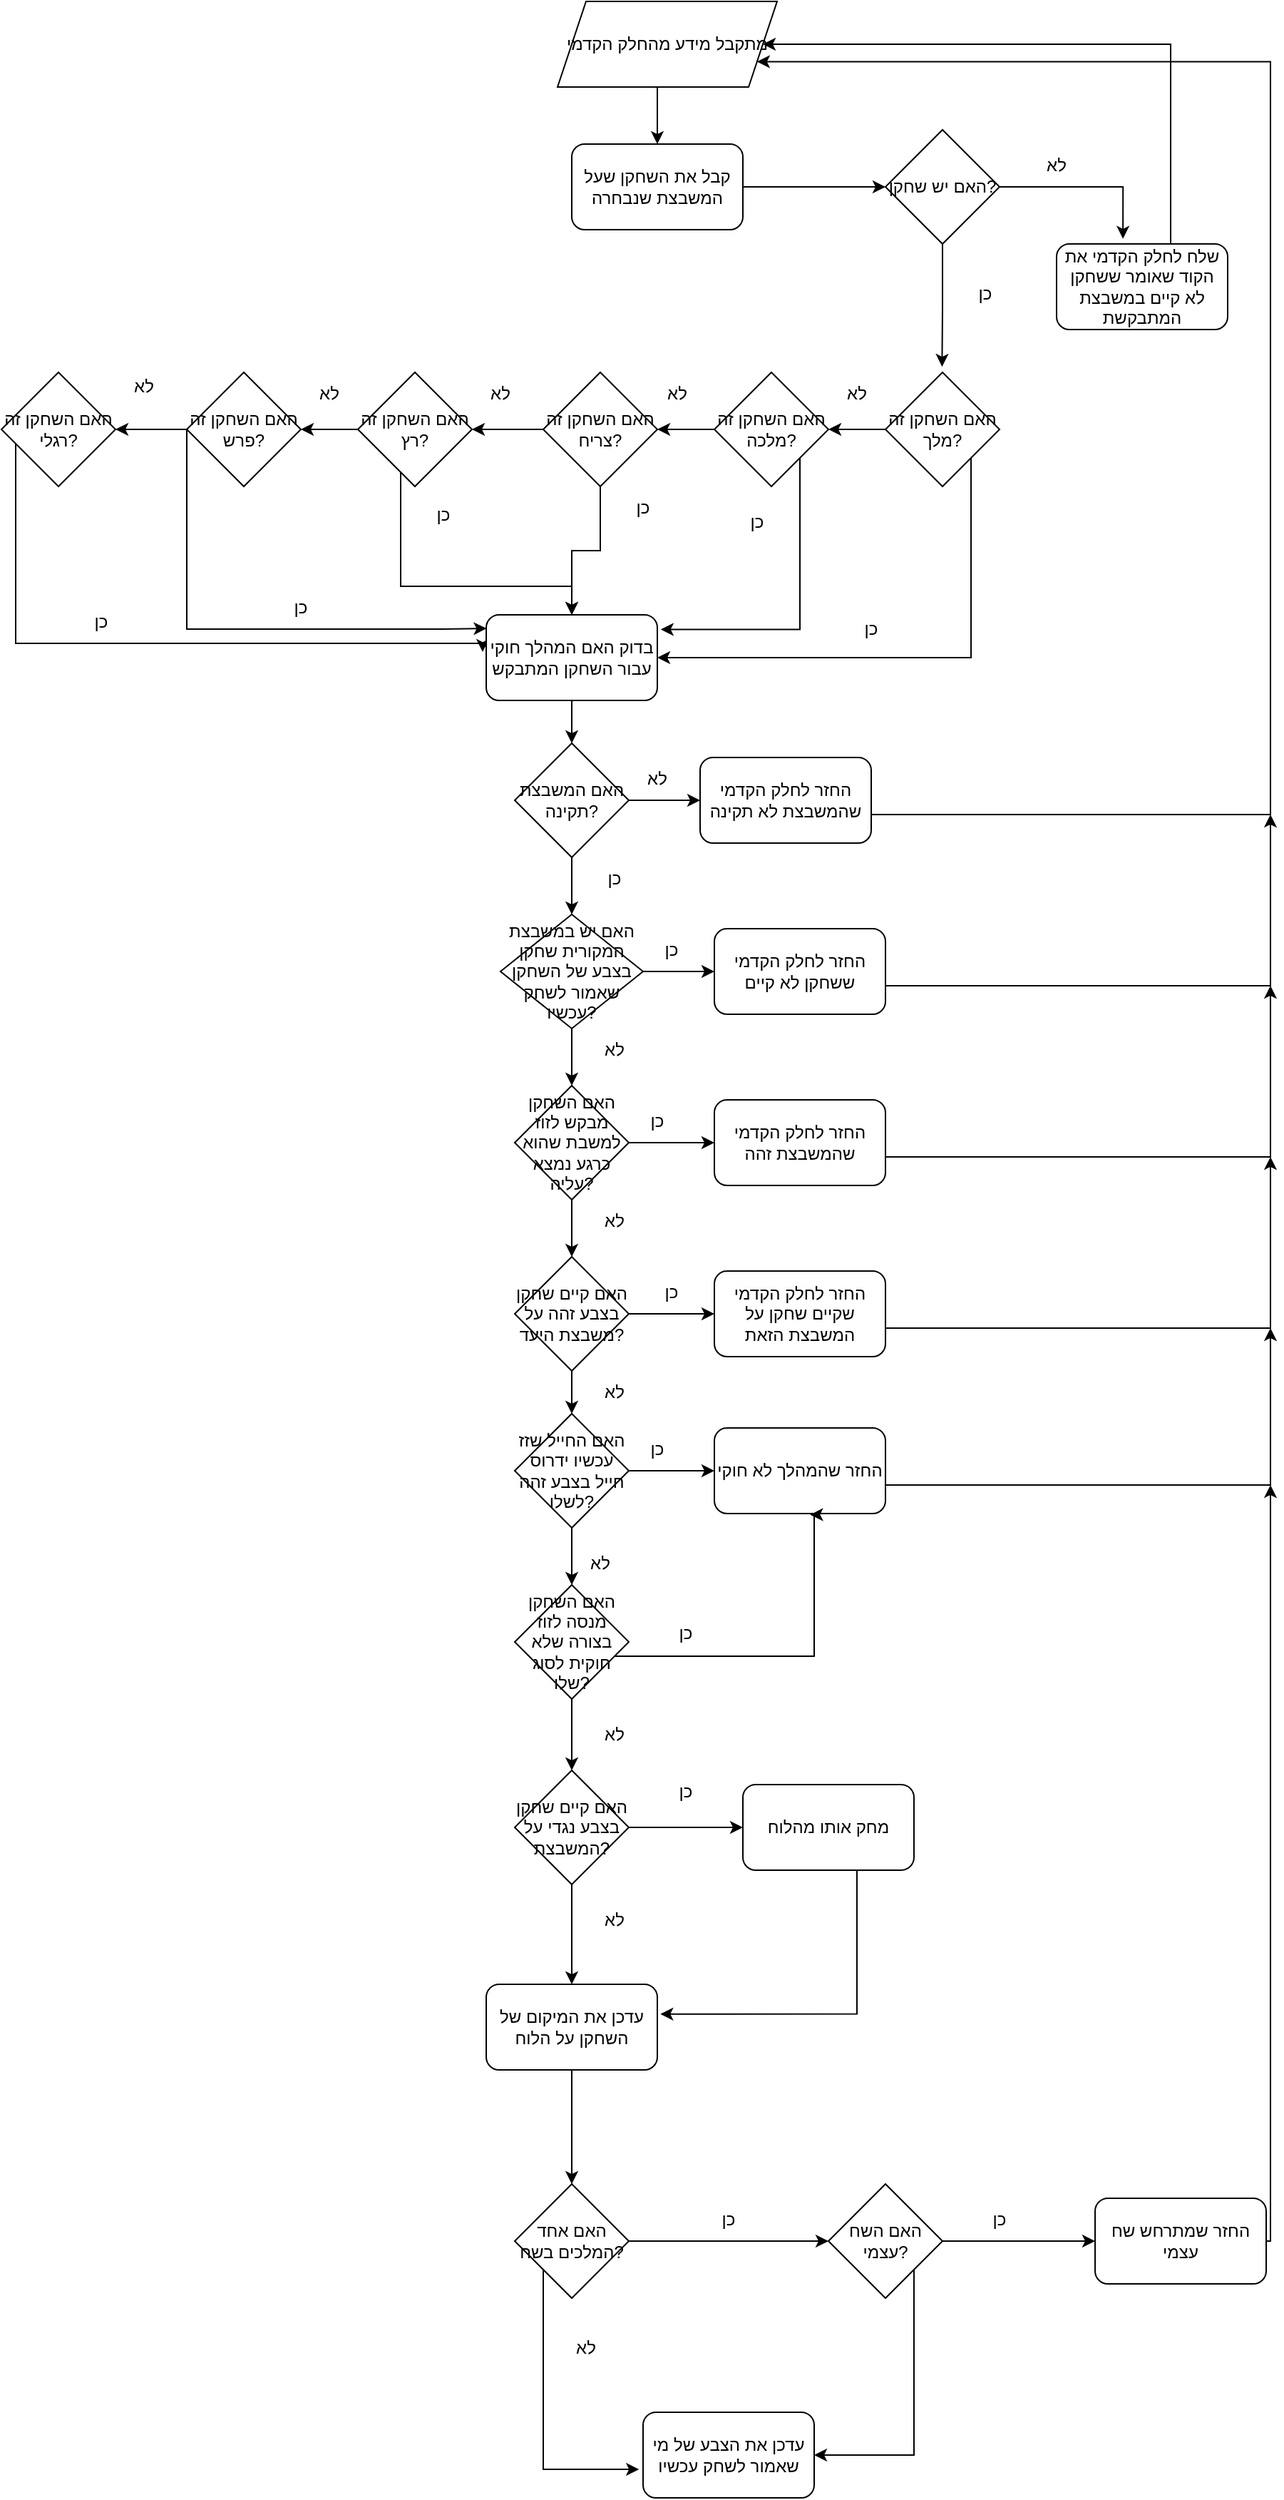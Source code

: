 <mxfile version="17.2.2" type="device"><diagram id="noqoFHfLM-k4XGSDNCbS" name="Page-1"><mxGraphModel dx="2012" dy="635" grid="1" gridSize="10" guides="1" tooltips="1" connect="1" arrows="1" fold="1" page="1" pageScale="1" pageWidth="827" pageHeight="1169" math="0" shadow="0"><root><mxCell id="0"/><mxCell id="1" parent="0"/><mxCell id="x1llTatyysDHDTepRp5R-5" value="" style="edgeStyle=orthogonalEdgeStyle;rounded=0;orthogonalLoop=1;jettySize=auto;html=1;" edge="1" parent="1" source="x1llTatyysDHDTepRp5R-1" target="x1llTatyysDHDTepRp5R-2"><mxGeometry relative="1" as="geometry"><Array as="points"><mxPoint x="400" y="110"/><mxPoint x="400" y="110"/></Array></mxGeometry></mxCell><mxCell id="x1llTatyysDHDTepRp5R-1" value="מתקבל מידע מהחלק הקדמי" style="shape=parallelogram;perimeter=parallelogramPerimeter;whiteSpace=wrap;html=1;fixedSize=1;" vertex="1" parent="1"><mxGeometry x="330" y="40" width="154" height="60" as="geometry"/></mxCell><mxCell id="x1llTatyysDHDTepRp5R-4" value="" style="edgeStyle=orthogonalEdgeStyle;rounded=0;orthogonalLoop=1;jettySize=auto;html=1;" edge="1" parent="1" source="x1llTatyysDHDTepRp5R-2" target="x1llTatyysDHDTepRp5R-3"><mxGeometry relative="1" as="geometry"/></mxCell><mxCell id="x1llTatyysDHDTepRp5R-2" value="קבל את השחקן שעל המשבצת שנבחרה" style="rounded=1;whiteSpace=wrap;html=1;" vertex="1" parent="1"><mxGeometry x="340" y="140" width="120" height="60" as="geometry"/></mxCell><mxCell id="x1llTatyysDHDTepRp5R-7" style="edgeStyle=orthogonalEdgeStyle;rounded=0;orthogonalLoop=1;jettySize=auto;html=1;entryX=0.388;entryY=-0.06;entryDx=0;entryDy=0;entryPerimeter=0;" edge="1" parent="1" source="x1llTatyysDHDTepRp5R-3" target="x1llTatyysDHDTepRp5R-6"><mxGeometry relative="1" as="geometry"><mxPoint x="730" y="170" as="targetPoint"/><Array as="points"><mxPoint x="727" y="170"/></Array></mxGeometry></mxCell><mxCell id="x1llTatyysDHDTepRp5R-11" value="" style="edgeStyle=orthogonalEdgeStyle;rounded=0;orthogonalLoop=1;jettySize=auto;html=1;entryX=0.496;entryY=-0.049;entryDx=0;entryDy=0;entryPerimeter=0;" edge="1" parent="1" source="x1llTatyysDHDTepRp5R-3" target="x1llTatyysDHDTepRp5R-15"><mxGeometry relative="1" as="geometry"><mxPoint x="600" y="290" as="targetPoint"/></mxGeometry></mxCell><mxCell id="x1llTatyysDHDTepRp5R-3" value="האם יש שחקן?" style="rhombus;whiteSpace=wrap;html=1;" vertex="1" parent="1"><mxGeometry x="560" y="130" width="80" height="80" as="geometry"/></mxCell><mxCell id="x1llTatyysDHDTepRp5R-9" style="edgeStyle=orthogonalEdgeStyle;rounded=0;orthogonalLoop=1;jettySize=auto;html=1;entryX=1;entryY=0.5;entryDx=0;entryDy=0;" edge="1" parent="1" source="x1llTatyysDHDTepRp5R-6" target="x1llTatyysDHDTepRp5R-1"><mxGeometry relative="1" as="geometry"><mxPoint x="740" y="70" as="targetPoint"/><Array as="points"><mxPoint x="760" y="70"/></Array></mxGeometry></mxCell><mxCell id="x1llTatyysDHDTepRp5R-6" value="שלח לחלק הקדמי את הקוד שאומר ששחקן לא קיים במשבצת המתבקשת" style="rounded=1;whiteSpace=wrap;html=1;" vertex="1" parent="1"><mxGeometry x="680" y="210" width="120" height="60" as="geometry"/></mxCell><mxCell id="x1llTatyysDHDTepRp5R-8" value="לא" style="text;html=1;strokeColor=none;fillColor=none;align=center;verticalAlign=middle;whiteSpace=wrap;rounded=0;" vertex="1" parent="1"><mxGeometry x="650" y="140" width="60" height="30" as="geometry"/></mxCell><mxCell id="x1llTatyysDHDTepRp5R-29" style="edgeStyle=orthogonalEdgeStyle;rounded=0;orthogonalLoop=1;jettySize=auto;html=1;entryX=-0.021;entryY=0.434;entryDx=0;entryDy=0;entryPerimeter=0;" edge="1" parent="1" source="x1llTatyysDHDTepRp5R-13" target="x1llTatyysDHDTepRp5R-28"><mxGeometry relative="1" as="geometry"><mxPoint x="-20" y="490" as="targetPoint"/><Array as="points"><mxPoint x="-50" y="490"/><mxPoint x="278" y="490"/></Array></mxGeometry></mxCell><mxCell id="x1llTatyysDHDTepRp5R-13" value="האם השחקן זה רגלי?" style="rhombus;whiteSpace=wrap;html=1;" vertex="1" parent="1"><mxGeometry x="-60" y="300" width="80" height="80" as="geometry"/></mxCell><mxCell id="x1llTatyysDHDTepRp5R-26" value="" style="edgeStyle=orthogonalEdgeStyle;rounded=0;orthogonalLoop=1;jettySize=auto;html=1;" edge="1" parent="1" source="x1llTatyysDHDTepRp5R-14" target="x1llTatyysDHDTepRp5R-13"><mxGeometry relative="1" as="geometry"/></mxCell><mxCell id="x1llTatyysDHDTepRp5R-30" style="edgeStyle=orthogonalEdgeStyle;rounded=0;orthogonalLoop=1;jettySize=auto;html=1;entryX=0.002;entryY=0.159;entryDx=0;entryDy=0;entryPerimeter=0;" edge="1" parent="1" source="x1llTatyysDHDTepRp5R-14" target="x1llTatyysDHDTepRp5R-28"><mxGeometry relative="1" as="geometry"><mxPoint x="250" y="470" as="targetPoint"/><Array as="points"><mxPoint x="70" y="480"/><mxPoint x="250" y="480"/></Array></mxGeometry></mxCell><mxCell id="x1llTatyysDHDTepRp5R-14" value="האם השחקן זה פרש?" style="rhombus;whiteSpace=wrap;html=1;" vertex="1" parent="1"><mxGeometry x="70" y="300" width="80" height="80" as="geometry"/></mxCell><mxCell id="x1llTatyysDHDTepRp5R-22" value="" style="edgeStyle=orthogonalEdgeStyle;rounded=0;orthogonalLoop=1;jettySize=auto;html=1;" edge="1" parent="1" source="x1llTatyysDHDTepRp5R-15" target="x1llTatyysDHDTepRp5R-16"><mxGeometry relative="1" as="geometry"/></mxCell><mxCell id="x1llTatyysDHDTepRp5R-34" style="edgeStyle=orthogonalEdgeStyle;rounded=0;orthogonalLoop=1;jettySize=auto;html=1;entryX=1;entryY=0.5;entryDx=0;entryDy=0;" edge="1" parent="1" source="x1llTatyysDHDTepRp5R-15" target="x1llTatyysDHDTepRp5R-28"><mxGeometry relative="1" as="geometry"><mxPoint x="600" y="500" as="targetPoint"/><Array as="points"><mxPoint x="620" y="500"/></Array></mxGeometry></mxCell><mxCell id="x1llTatyysDHDTepRp5R-15" value="האם השחקן זה מלך?" style="rhombus;whiteSpace=wrap;html=1;" vertex="1" parent="1"><mxGeometry x="560" y="300" width="80" height="80" as="geometry"/></mxCell><mxCell id="x1llTatyysDHDTepRp5R-23" value="" style="edgeStyle=orthogonalEdgeStyle;rounded=0;orthogonalLoop=1;jettySize=auto;html=1;" edge="1" parent="1" source="x1llTatyysDHDTepRp5R-16" target="x1llTatyysDHDTepRp5R-17"><mxGeometry relative="1" as="geometry"/></mxCell><mxCell id="x1llTatyysDHDTepRp5R-33" style="edgeStyle=orthogonalEdgeStyle;rounded=0;orthogonalLoop=1;jettySize=auto;html=1;entryX=1.02;entryY=0.17;entryDx=0;entryDy=0;entryPerimeter=0;" edge="1" parent="1" source="x1llTatyysDHDTepRp5R-16" target="x1llTatyysDHDTepRp5R-28"><mxGeometry relative="1" as="geometry"><mxPoint x="480" y="480" as="targetPoint"/><Array as="points"><mxPoint x="500" y="480"/></Array></mxGeometry></mxCell><mxCell id="x1llTatyysDHDTepRp5R-16" value="האם השחקן זה מלכה?" style="rhombus;whiteSpace=wrap;html=1;" vertex="1" parent="1"><mxGeometry x="440" y="300" width="80" height="80" as="geometry"/></mxCell><mxCell id="x1llTatyysDHDTepRp5R-24" value="" style="edgeStyle=orthogonalEdgeStyle;rounded=0;orthogonalLoop=1;jettySize=auto;html=1;" edge="1" parent="1" source="x1llTatyysDHDTepRp5R-17" target="x1llTatyysDHDTepRp5R-18"><mxGeometry relative="1" as="geometry"/></mxCell><mxCell id="x1llTatyysDHDTepRp5R-32" value="" style="edgeStyle=orthogonalEdgeStyle;rounded=0;orthogonalLoop=1;jettySize=auto;html=1;" edge="1" parent="1" source="x1llTatyysDHDTepRp5R-17" target="x1llTatyysDHDTepRp5R-28"><mxGeometry relative="1" as="geometry"/></mxCell><mxCell id="x1llTatyysDHDTepRp5R-17" value="האם השחקן זה צריח?" style="rhombus;whiteSpace=wrap;html=1;" vertex="1" parent="1"><mxGeometry x="320" y="300" width="80" height="80" as="geometry"/></mxCell><mxCell id="x1llTatyysDHDTepRp5R-25" value="" style="edgeStyle=orthogonalEdgeStyle;rounded=0;orthogonalLoop=1;jettySize=auto;html=1;" edge="1" parent="1" source="x1llTatyysDHDTepRp5R-18" target="x1llTatyysDHDTepRp5R-14"><mxGeometry relative="1" as="geometry"/></mxCell><mxCell id="x1llTatyysDHDTepRp5R-31" style="edgeStyle=orthogonalEdgeStyle;rounded=0;orthogonalLoop=1;jettySize=auto;html=1;entryX=0.5;entryY=0;entryDx=0;entryDy=0;" edge="1" parent="1" source="x1llTatyysDHDTepRp5R-18" target="x1llTatyysDHDTepRp5R-28"><mxGeometry relative="1" as="geometry"><mxPoint x="340" y="460" as="targetPoint"/><Array as="points"><mxPoint x="220" y="450"/><mxPoint x="340" y="450"/></Array></mxGeometry></mxCell><mxCell id="x1llTatyysDHDTepRp5R-18" value="האם השחקן זה רץ?" style="rhombus;whiteSpace=wrap;html=1;" vertex="1" parent="1"><mxGeometry x="190" y="300" width="80" height="80" as="geometry"/></mxCell><mxCell id="x1llTatyysDHDTepRp5R-19" value="כן" style="text;html=1;strokeColor=none;fillColor=none;align=center;verticalAlign=middle;whiteSpace=wrap;rounded=0;" vertex="1" parent="1"><mxGeometry x="600" y="230" width="60" height="30" as="geometry"/></mxCell><mxCell id="x1llTatyysDHDTepRp5R-36" value="" style="edgeStyle=orthogonalEdgeStyle;rounded=0;orthogonalLoop=1;jettySize=auto;html=1;" edge="1" parent="1" source="x1llTatyysDHDTepRp5R-28" target="x1llTatyysDHDTepRp5R-35"><mxGeometry relative="1" as="geometry"/></mxCell><mxCell id="x1llTatyysDHDTepRp5R-28" value="בדוק האם המהלך חוקי עבור השחקן המתבקש" style="rounded=1;whiteSpace=wrap;html=1;" vertex="1" parent="1"><mxGeometry x="280" y="470" width="120" height="60" as="geometry"/></mxCell><mxCell id="x1llTatyysDHDTepRp5R-39" value="" style="edgeStyle=orthogonalEdgeStyle;rounded=0;orthogonalLoop=1;jettySize=auto;html=1;" edge="1" parent="1" source="x1llTatyysDHDTepRp5R-35" target="x1llTatyysDHDTepRp5R-37"><mxGeometry relative="1" as="geometry"/></mxCell><mxCell id="x1llTatyysDHDTepRp5R-41" value="" style="edgeStyle=orthogonalEdgeStyle;rounded=0;orthogonalLoop=1;jettySize=auto;html=1;" edge="1" parent="1" source="x1llTatyysDHDTepRp5R-35" target="x1llTatyysDHDTepRp5R-40"><mxGeometry relative="1" as="geometry"/></mxCell><mxCell id="x1llTatyysDHDTepRp5R-35" value="האם המשבצת תקינה?" style="rhombus;whiteSpace=wrap;html=1;" vertex="1" parent="1"><mxGeometry x="300" y="560" width="80" height="80" as="geometry"/></mxCell><mxCell id="x1llTatyysDHDTepRp5R-38" style="edgeStyle=orthogonalEdgeStyle;rounded=0;orthogonalLoop=1;jettySize=auto;html=1;entryX=1;entryY=0.75;entryDx=0;entryDy=0;" edge="1" parent="1" source="x1llTatyysDHDTepRp5R-37" target="x1llTatyysDHDTepRp5R-1"><mxGeometry relative="1" as="geometry"><mxPoint x="820" y="100" as="targetPoint"/><Array as="points"><mxPoint x="830" y="610"/><mxPoint x="830" y="82"/></Array></mxGeometry></mxCell><mxCell id="x1llTatyysDHDTepRp5R-37" value="החזר לחלק הקדמי שהמשבצת לא תקינה" style="rounded=1;whiteSpace=wrap;html=1;" vertex="1" parent="1"><mxGeometry x="430" y="570" width="120" height="60" as="geometry"/></mxCell><mxCell id="x1llTatyysDHDTepRp5R-43" value="" style="edgeStyle=orthogonalEdgeStyle;rounded=0;orthogonalLoop=1;jettySize=auto;html=1;" edge="1" parent="1" source="x1llTatyysDHDTepRp5R-40" target="x1llTatyysDHDTepRp5R-42"><mxGeometry relative="1" as="geometry"/></mxCell><mxCell id="x1llTatyysDHDTepRp5R-46" value="" style="edgeStyle=orthogonalEdgeStyle;rounded=0;orthogonalLoop=1;jettySize=auto;html=1;" edge="1" parent="1" source="x1llTatyysDHDTepRp5R-40" target="x1llTatyysDHDTepRp5R-45"><mxGeometry relative="1" as="geometry"/></mxCell><mxCell id="x1llTatyysDHDTepRp5R-40" value="האם יש במשבצת המקורית שחקן בצבע של השחקן שאמור לשחק עכשיו?" style="rhombus;whiteSpace=wrap;html=1;" vertex="1" parent="1"><mxGeometry x="290" y="680" width="100" height="80" as="geometry"/></mxCell><mxCell id="x1llTatyysDHDTepRp5R-44" style="edgeStyle=orthogonalEdgeStyle;rounded=0;orthogonalLoop=1;jettySize=auto;html=1;" edge="1" parent="1" source="x1llTatyysDHDTepRp5R-42"><mxGeometry relative="1" as="geometry"><mxPoint x="830" y="610" as="targetPoint"/><Array as="points"><mxPoint x="830" y="730"/><mxPoint x="830" y="610"/></Array></mxGeometry></mxCell><mxCell id="x1llTatyysDHDTepRp5R-42" value="החזר לחלק הקדמי ששחקן לא קיים" style="rounded=1;whiteSpace=wrap;html=1;" vertex="1" parent="1"><mxGeometry x="440" y="690" width="120" height="60" as="geometry"/></mxCell><mxCell id="x1llTatyysDHDTepRp5R-48" value="" style="edgeStyle=orthogonalEdgeStyle;rounded=0;orthogonalLoop=1;jettySize=auto;html=1;" edge="1" parent="1" source="x1llTatyysDHDTepRp5R-45" target="x1llTatyysDHDTepRp5R-47"><mxGeometry relative="1" as="geometry"/></mxCell><mxCell id="x1llTatyysDHDTepRp5R-53" value="" style="edgeStyle=orthogonalEdgeStyle;rounded=0;orthogonalLoop=1;jettySize=auto;html=1;" edge="1" parent="1" source="x1llTatyysDHDTepRp5R-45" target="x1llTatyysDHDTepRp5R-52"><mxGeometry relative="1" as="geometry"/></mxCell><mxCell id="x1llTatyysDHDTepRp5R-45" value="האם השחקן מבקש לזוז למשבת שהוא כרגע נמצא עליה?" style="rhombus;whiteSpace=wrap;html=1;" vertex="1" parent="1"><mxGeometry x="300" y="800" width="80" height="80" as="geometry"/></mxCell><mxCell id="x1llTatyysDHDTepRp5R-51" style="edgeStyle=orthogonalEdgeStyle;rounded=0;orthogonalLoop=1;jettySize=auto;html=1;" edge="1" parent="1" source="x1llTatyysDHDTepRp5R-47"><mxGeometry relative="1" as="geometry"><mxPoint x="830" y="730" as="targetPoint"/><Array as="points"><mxPoint x="830" y="850"/></Array></mxGeometry></mxCell><mxCell id="x1llTatyysDHDTepRp5R-47" value="החזר לחלק הקדמי שהמשבצת זהה" style="rounded=1;whiteSpace=wrap;html=1;" vertex="1" parent="1"><mxGeometry x="440" y="810" width="120" height="60" as="geometry"/></mxCell><mxCell id="x1llTatyysDHDTepRp5R-55" value="" style="edgeStyle=orthogonalEdgeStyle;rounded=0;orthogonalLoop=1;jettySize=auto;html=1;" edge="1" parent="1" source="x1llTatyysDHDTepRp5R-52" target="x1llTatyysDHDTepRp5R-54"><mxGeometry relative="1" as="geometry"/></mxCell><mxCell id="x1llTatyysDHDTepRp5R-58" value="" style="edgeStyle=orthogonalEdgeStyle;rounded=0;orthogonalLoop=1;jettySize=auto;html=1;" edge="1" parent="1" source="x1llTatyysDHDTepRp5R-52" target="x1llTatyysDHDTepRp5R-57"><mxGeometry relative="1" as="geometry"/></mxCell><mxCell id="x1llTatyysDHDTepRp5R-52" value="האם קיים שחקן בצבע זהה על משבצת היעד?" style="rhombus;whiteSpace=wrap;html=1;" vertex="1" parent="1"><mxGeometry x="300" y="920" width="80" height="80" as="geometry"/></mxCell><mxCell id="x1llTatyysDHDTepRp5R-56" style="edgeStyle=orthogonalEdgeStyle;rounded=0;orthogonalLoop=1;jettySize=auto;html=1;" edge="1" parent="1" source="x1llTatyysDHDTepRp5R-54"><mxGeometry relative="1" as="geometry"><mxPoint x="830" y="850" as="targetPoint"/><Array as="points"><mxPoint x="830" y="970"/></Array></mxGeometry></mxCell><mxCell id="x1llTatyysDHDTepRp5R-54" value="החזר לחלק הקדמי שקיים שחקן על המשבצת הזאת" style="rounded=1;whiteSpace=wrap;html=1;" vertex="1" parent="1"><mxGeometry x="440" y="930" width="120" height="60" as="geometry"/></mxCell><mxCell id="x1llTatyysDHDTepRp5R-60" value="" style="edgeStyle=orthogonalEdgeStyle;rounded=0;orthogonalLoop=1;jettySize=auto;html=1;" edge="1" parent="1" source="x1llTatyysDHDTepRp5R-57" target="x1llTatyysDHDTepRp5R-59"><mxGeometry relative="1" as="geometry"/></mxCell><mxCell id="x1llTatyysDHDTepRp5R-64" value="" style="edgeStyle=orthogonalEdgeStyle;rounded=0;orthogonalLoop=1;jettySize=auto;html=1;" edge="1" parent="1" source="x1llTatyysDHDTepRp5R-57" target="x1llTatyysDHDTepRp5R-63"><mxGeometry relative="1" as="geometry"/></mxCell><mxCell id="x1llTatyysDHDTepRp5R-57" value="האם החייל שזז עכשיו ידרוס חייל בצבע זהה לשלו?" style="rhombus;whiteSpace=wrap;html=1;" vertex="1" parent="1"><mxGeometry x="300" y="1030" width="80" height="80" as="geometry"/></mxCell><mxCell id="x1llTatyysDHDTepRp5R-61" style="edgeStyle=orthogonalEdgeStyle;rounded=0;orthogonalLoop=1;jettySize=auto;html=1;" edge="1" parent="1" source="x1llTatyysDHDTepRp5R-59"><mxGeometry relative="1" as="geometry"><mxPoint x="830" y="970" as="targetPoint"/><Array as="points"><mxPoint x="830" y="1080"/></Array></mxGeometry></mxCell><mxCell id="x1llTatyysDHDTepRp5R-59" value="החזר שהמהלך לא חוקי" style="rounded=1;whiteSpace=wrap;html=1;" vertex="1" parent="1"><mxGeometry x="440" y="1040" width="120" height="60" as="geometry"/></mxCell><mxCell id="x1llTatyysDHDTepRp5R-67" style="edgeStyle=orthogonalEdgeStyle;rounded=0;orthogonalLoop=1;jettySize=auto;html=1;entryX=0.56;entryY=1.014;entryDx=0;entryDy=0;entryPerimeter=0;" edge="1" parent="1" source="x1llTatyysDHDTepRp5R-63" target="x1llTatyysDHDTepRp5R-59"><mxGeometry relative="1" as="geometry"><mxPoint x="510" y="1190" as="targetPoint"/><Array as="points"><mxPoint x="510" y="1200"/><mxPoint x="510" y="1101"/></Array></mxGeometry></mxCell><mxCell id="x1llTatyysDHDTepRp5R-97" value="" style="edgeStyle=orthogonalEdgeStyle;rounded=0;orthogonalLoop=1;jettySize=auto;html=1;" edge="1" parent="1" source="x1llTatyysDHDTepRp5R-63" target="x1llTatyysDHDTepRp5R-94"><mxGeometry relative="1" as="geometry"/></mxCell><mxCell id="x1llTatyysDHDTepRp5R-63" value="האם השחקן מנסה לזוז בצורה שלא חוקית לסוג שלו?" style="rhombus;whiteSpace=wrap;html=1;" vertex="1" parent="1"><mxGeometry x="300" y="1150" width="80" height="80" as="geometry"/></mxCell><mxCell id="x1llTatyysDHDTepRp5R-68" value="לא" style="text;html=1;strokeColor=none;fillColor=none;align=center;verticalAlign=middle;whiteSpace=wrap;rounded=0;" vertex="1" parent="1"><mxGeometry x="370" y="570" width="60" height="30" as="geometry"/></mxCell><mxCell id="x1llTatyysDHDTepRp5R-71" value="לא" style="text;html=1;strokeColor=none;fillColor=none;align=center;verticalAlign=middle;whiteSpace=wrap;rounded=0;" vertex="1" parent="1"><mxGeometry x="340" y="760" width="60" height="30" as="geometry"/></mxCell><mxCell id="x1llTatyysDHDTepRp5R-72" value="לא" style="text;html=1;strokeColor=none;fillColor=none;align=center;verticalAlign=middle;whiteSpace=wrap;rounded=0;" vertex="1" parent="1"><mxGeometry x="340" y="880" width="60" height="30" as="geometry"/></mxCell><mxCell id="x1llTatyysDHDTepRp5R-73" value="לא" style="text;html=1;strokeColor=none;fillColor=none;align=center;verticalAlign=middle;whiteSpace=wrap;rounded=0;" vertex="1" parent="1"><mxGeometry x="340" y="1000" width="60" height="30" as="geometry"/></mxCell><mxCell id="x1llTatyysDHDTepRp5R-74" value="לא" style="text;html=1;strokeColor=none;fillColor=none;align=center;verticalAlign=middle;whiteSpace=wrap;rounded=0;" vertex="1" parent="1"><mxGeometry x="330" y="1120" width="60" height="30" as="geometry"/></mxCell><mxCell id="x1llTatyysDHDTepRp5R-75" value="לא" style="text;html=1;strokeColor=none;fillColor=none;align=center;verticalAlign=middle;whiteSpace=wrap;rounded=0;" vertex="1" parent="1"><mxGeometry x="510" y="300" width="60" height="30" as="geometry"/></mxCell><mxCell id="x1llTatyysDHDTepRp5R-76" value="לא" style="text;html=1;strokeColor=none;fillColor=none;align=center;verticalAlign=middle;whiteSpace=wrap;rounded=0;" vertex="1" parent="1"><mxGeometry x="384" y="300" width="60" height="30" as="geometry"/></mxCell><mxCell id="x1llTatyysDHDTepRp5R-77" value="לא" style="text;html=1;strokeColor=none;fillColor=none;align=center;verticalAlign=middle;whiteSpace=wrap;rounded=0;" vertex="1" parent="1"><mxGeometry x="260" y="300" width="60" height="30" as="geometry"/></mxCell><mxCell id="x1llTatyysDHDTepRp5R-78" value="לא" style="text;html=1;strokeColor=none;fillColor=none;align=center;verticalAlign=middle;whiteSpace=wrap;rounded=0;" vertex="1" parent="1"><mxGeometry x="140" y="300" width="60" height="30" as="geometry"/></mxCell><mxCell id="x1llTatyysDHDTepRp5R-79" value="לא" style="text;html=1;strokeColor=none;fillColor=none;align=center;verticalAlign=middle;whiteSpace=wrap;rounded=0;" vertex="1" parent="1"><mxGeometry x="10" y="290" width="60" height="40" as="geometry"/></mxCell><mxCell id="x1llTatyysDHDTepRp5R-80" value="כן" style="text;html=1;strokeColor=none;fillColor=none;align=center;verticalAlign=middle;whiteSpace=wrap;rounded=0;" vertex="1" parent="1"><mxGeometry x="340" y="640" width="60" height="30" as="geometry"/></mxCell><mxCell id="x1llTatyysDHDTepRp5R-81" value="כן" style="text;html=1;strokeColor=none;fillColor=none;align=center;verticalAlign=middle;whiteSpace=wrap;rounded=0;" vertex="1" parent="1"><mxGeometry x="380" y="690" width="60" height="30" as="geometry"/></mxCell><mxCell id="x1llTatyysDHDTepRp5R-82" value="כן" style="text;html=1;strokeColor=none;fillColor=none;align=center;verticalAlign=middle;whiteSpace=wrap;rounded=0;" vertex="1" parent="1"><mxGeometry x="370" y="810" width="60" height="30" as="geometry"/></mxCell><mxCell id="x1llTatyysDHDTepRp5R-83" value="כן" style="text;html=1;strokeColor=none;fillColor=none;align=center;verticalAlign=middle;whiteSpace=wrap;rounded=0;" vertex="1" parent="1"><mxGeometry x="380" y="930" width="60" height="30" as="geometry"/></mxCell><mxCell id="x1llTatyysDHDTepRp5R-84" value="כן" style="text;html=1;strokeColor=none;fillColor=none;align=center;verticalAlign=middle;whiteSpace=wrap;rounded=0;" vertex="1" parent="1"><mxGeometry x="370" y="1040" width="60" height="30" as="geometry"/></mxCell><mxCell id="x1llTatyysDHDTepRp5R-85" value="כן" style="text;html=1;strokeColor=none;fillColor=none;align=center;verticalAlign=middle;whiteSpace=wrap;rounded=0;" vertex="1" parent="1"><mxGeometry x="390" y="1169" width="60" height="30" as="geometry"/></mxCell><mxCell id="x1llTatyysDHDTepRp5R-86" value="כן" style="text;html=1;strokeColor=none;fillColor=none;align=center;verticalAlign=middle;whiteSpace=wrap;rounded=0;" vertex="1" parent="1"><mxGeometry x="220" y="380" width="60" height="40" as="geometry"/></mxCell><mxCell id="x1llTatyysDHDTepRp5R-87" value="כן" style="text;html=1;strokeColor=none;fillColor=none;align=center;verticalAlign=middle;whiteSpace=wrap;rounded=0;" vertex="1" parent="1"><mxGeometry x="360" y="380" width="60" height="30" as="geometry"/></mxCell><mxCell id="x1llTatyysDHDTepRp5R-88" value="כן" style="text;html=1;strokeColor=none;fillColor=none;align=center;verticalAlign=middle;whiteSpace=wrap;rounded=0;" vertex="1" parent="1"><mxGeometry x="440" y="390" width="60" height="30" as="geometry"/></mxCell><mxCell id="x1llTatyysDHDTepRp5R-89" value="כן" style="text;html=1;strokeColor=none;fillColor=none;align=center;verticalAlign=middle;whiteSpace=wrap;rounded=0;" vertex="1" parent="1"><mxGeometry x="520" y="440" width="60" height="80" as="geometry"/></mxCell><mxCell id="x1llTatyysDHDTepRp5R-90" value="כן" style="text;html=1;strokeColor=none;fillColor=none;align=center;verticalAlign=middle;whiteSpace=wrap;rounded=0;" vertex="1" parent="1"><mxGeometry x="120" y="450" width="60" height="30" as="geometry"/></mxCell><mxCell id="x1llTatyysDHDTepRp5R-91" value="כן" style="text;html=1;strokeColor=none;fillColor=none;align=center;verticalAlign=middle;whiteSpace=wrap;rounded=0;" vertex="1" parent="1"><mxGeometry x="-20" y="460" width="60" height="30" as="geometry"/></mxCell><mxCell id="x1llTatyysDHDTepRp5R-96" value="" style="edgeStyle=orthogonalEdgeStyle;rounded=0;orthogonalLoop=1;jettySize=auto;html=1;" edge="1" parent="1" source="x1llTatyysDHDTepRp5R-94" target="x1llTatyysDHDTepRp5R-95"><mxGeometry relative="1" as="geometry"/></mxCell><mxCell id="x1llTatyysDHDTepRp5R-99" value="" style="edgeStyle=orthogonalEdgeStyle;rounded=0;orthogonalLoop=1;jettySize=auto;html=1;" edge="1" parent="1" source="x1llTatyysDHDTepRp5R-94" target="x1llTatyysDHDTepRp5R-98"><mxGeometry relative="1" as="geometry"/></mxCell><mxCell id="x1llTatyysDHDTepRp5R-94" value="האם קיים שחקן בצבע נגדי על המשבצת?" style="rhombus;whiteSpace=wrap;html=1;" vertex="1" parent="1"><mxGeometry x="300" y="1280" width="80" height="80" as="geometry"/></mxCell><mxCell id="x1llTatyysDHDTepRp5R-100" style="edgeStyle=orthogonalEdgeStyle;rounded=0;orthogonalLoop=1;jettySize=auto;html=1;entryX=1.018;entryY=0.347;entryDx=0;entryDy=0;entryPerimeter=0;" edge="1" parent="1" source="x1llTatyysDHDTepRp5R-95" target="x1llTatyysDHDTepRp5R-98"><mxGeometry relative="1" as="geometry"><mxPoint x="520" y="1450" as="targetPoint"/><Array as="points"><mxPoint x="540" y="1451"/></Array></mxGeometry></mxCell><mxCell id="x1llTatyysDHDTepRp5R-95" value="מחק אותו מהלוח" style="rounded=1;whiteSpace=wrap;html=1;" vertex="1" parent="1"><mxGeometry x="460" y="1290" width="120" height="60" as="geometry"/></mxCell><mxCell id="x1llTatyysDHDTepRp5R-103" value="" style="edgeStyle=orthogonalEdgeStyle;rounded=0;orthogonalLoop=1;jettySize=auto;html=1;" edge="1" parent="1" source="x1llTatyysDHDTepRp5R-98" target="x1llTatyysDHDTepRp5R-102"><mxGeometry relative="1" as="geometry"/></mxCell><mxCell id="x1llTatyysDHDTepRp5R-98" value="עדכן את המיקום של השחקן על הלוח" style="rounded=1;whiteSpace=wrap;html=1;" vertex="1" parent="1"><mxGeometry x="280" y="1430" width="120" height="60" as="geometry"/></mxCell><mxCell id="x1llTatyysDHDTepRp5R-108" style="edgeStyle=orthogonalEdgeStyle;rounded=0;orthogonalLoop=1;jettySize=auto;html=1;entryX=0;entryY=0.5;entryDx=0;entryDy=0;" edge="1" parent="1" source="x1llTatyysDHDTepRp5R-102" target="x1llTatyysDHDTepRp5R-104"><mxGeometry relative="1" as="geometry"/></mxCell><mxCell id="x1llTatyysDHDTepRp5R-110" style="edgeStyle=orthogonalEdgeStyle;rounded=0;orthogonalLoop=1;jettySize=auto;html=1;entryX=-0.024;entryY=0.667;entryDx=0;entryDy=0;entryPerimeter=0;" edge="1" parent="1" source="x1llTatyysDHDTepRp5R-102" target="x1llTatyysDHDTepRp5R-109"><mxGeometry relative="1" as="geometry"><mxPoint x="340" y="1770" as="targetPoint"/><Array as="points"><mxPoint x="320" y="1770"/></Array></mxGeometry></mxCell><mxCell id="x1llTatyysDHDTepRp5R-102" value="האם אחד המלכים בשח?" style="rhombus;whiteSpace=wrap;html=1;" vertex="1" parent="1"><mxGeometry x="300" y="1570" width="80" height="80" as="geometry"/></mxCell><mxCell id="x1llTatyysDHDTepRp5R-107" value="" style="edgeStyle=orthogonalEdgeStyle;rounded=0;orthogonalLoop=1;jettySize=auto;html=1;" edge="1" parent="1" source="x1llTatyysDHDTepRp5R-104" target="x1llTatyysDHDTepRp5R-105"><mxGeometry relative="1" as="geometry"/></mxCell><mxCell id="x1llTatyysDHDTepRp5R-113" style="edgeStyle=orthogonalEdgeStyle;rounded=0;orthogonalLoop=1;jettySize=auto;html=1;entryX=1;entryY=0.5;entryDx=0;entryDy=0;" edge="1" parent="1" source="x1llTatyysDHDTepRp5R-104" target="x1llTatyysDHDTepRp5R-109"><mxGeometry relative="1" as="geometry"><mxPoint x="560" y="1760" as="targetPoint"/><Array as="points"><mxPoint x="580" y="1760"/></Array></mxGeometry></mxCell><mxCell id="x1llTatyysDHDTepRp5R-104" value="האם השח עצמי?" style="rhombus;whiteSpace=wrap;html=1;" vertex="1" parent="1"><mxGeometry x="520" y="1570" width="80" height="80" as="geometry"/></mxCell><mxCell id="x1llTatyysDHDTepRp5R-106" style="edgeStyle=orthogonalEdgeStyle;rounded=0;orthogonalLoop=1;jettySize=auto;html=1;" edge="1" parent="1" source="x1llTatyysDHDTepRp5R-105"><mxGeometry relative="1" as="geometry"><mxPoint x="830" y="1080" as="targetPoint"/><Array as="points"><mxPoint x="830" y="1610"/></Array></mxGeometry></mxCell><mxCell id="x1llTatyysDHDTepRp5R-105" value="החזר שמתרחש שח עצמי" style="rounded=1;whiteSpace=wrap;html=1;" vertex="1" parent="1"><mxGeometry x="707" y="1580" width="120" height="60" as="geometry"/></mxCell><mxCell id="x1llTatyysDHDTepRp5R-109" value="עדכן את הצבע של מי שאמור לשחק עכשיו" style="rounded=1;whiteSpace=wrap;html=1;" vertex="1" parent="1"><mxGeometry x="390" y="1730" width="120" height="60" as="geometry"/></mxCell><mxCell id="x1llTatyysDHDTepRp5R-114" value="כן" style="text;html=1;strokeColor=none;fillColor=none;align=center;verticalAlign=middle;whiteSpace=wrap;rounded=0;" vertex="1" parent="1"><mxGeometry x="610" y="1580" width="60" height="30" as="geometry"/></mxCell><mxCell id="x1llTatyysDHDTepRp5R-115" value="כן" style="text;html=1;strokeColor=none;fillColor=none;align=center;verticalAlign=middle;whiteSpace=wrap;rounded=0;" vertex="1" parent="1"><mxGeometry x="390" y="1280" width="60" height="30" as="geometry"/></mxCell><mxCell id="x1llTatyysDHDTepRp5R-116" value="לא" style="text;html=1;strokeColor=none;fillColor=none;align=center;verticalAlign=middle;whiteSpace=wrap;rounded=0;" vertex="1" parent="1"><mxGeometry x="340" y="1240" width="60" height="30" as="geometry"/></mxCell><mxCell id="x1llTatyysDHDTepRp5R-117" value="לא" style="text;html=1;strokeColor=none;fillColor=none;align=center;verticalAlign=middle;whiteSpace=wrap;rounded=0;" vertex="1" parent="1"><mxGeometry x="340" y="1370" width="60" height="30" as="geometry"/></mxCell><mxCell id="x1llTatyysDHDTepRp5R-118" value="לא" style="text;html=1;strokeColor=none;fillColor=none;align=center;verticalAlign=middle;whiteSpace=wrap;rounded=0;" vertex="1" parent="1"><mxGeometry x="320" y="1670" width="60" height="30" as="geometry"/></mxCell><mxCell id="x1llTatyysDHDTepRp5R-119" value="כן" style="text;html=1;strokeColor=none;fillColor=none;align=center;verticalAlign=middle;whiteSpace=wrap;rounded=0;" vertex="1" parent="1"><mxGeometry x="420" y="1580" width="60" height="30" as="geometry"/></mxCell></root></mxGraphModel></diagram></mxfile>